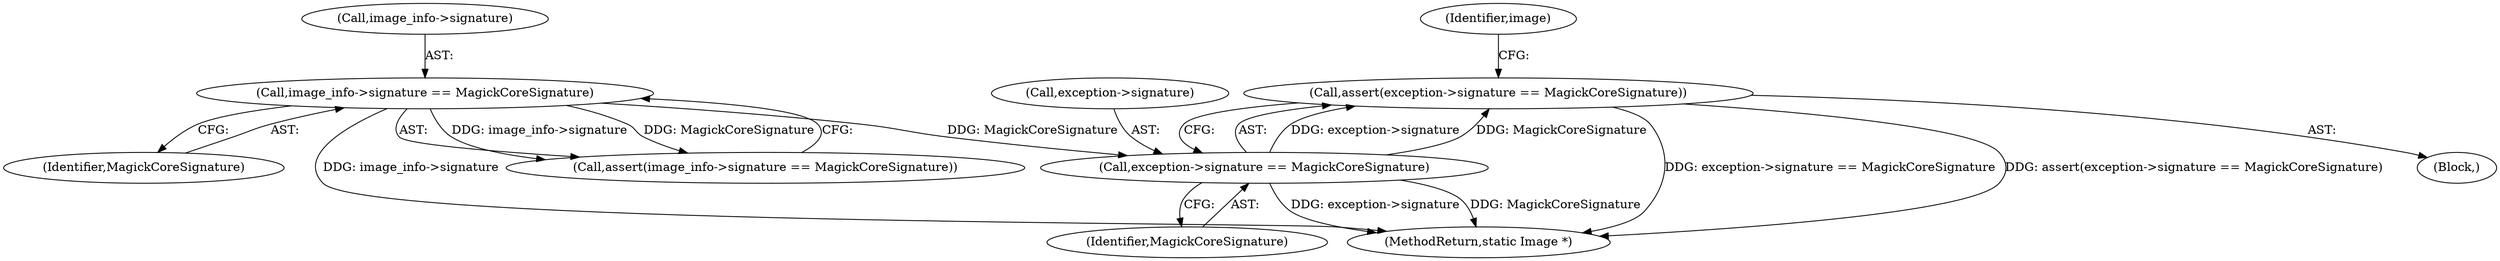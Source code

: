 digraph "0_ImageMagick_5511ef530576ed18fd636baa3bb4eda3d667665d@API" {
"1000226" [label="(Call,assert(exception->signature == MagickCoreSignature))"];
"1000227" [label="(Call,exception->signature == MagickCoreSignature)"];
"1000200" [label="(Call,image_info->signature == MagickCoreSignature)"];
"1000200" [label="(Call,image_info->signature == MagickCoreSignature)"];
"1000231" [label="(Identifier,MagickCoreSignature)"];
"1000201" [label="(Call,image_info->signature)"];
"1000204" [label="(Identifier,MagickCoreSignature)"];
"1004677" [label="(MethodReturn,static Image *)"];
"1000199" [label="(Call,assert(image_info->signature == MagickCoreSignature))"];
"1000227" [label="(Call,exception->signature == MagickCoreSignature)"];
"1000144" [label="(Block,)"];
"1000228" [label="(Call,exception->signature)"];
"1000226" [label="(Call,assert(exception->signature == MagickCoreSignature))"];
"1000233" [label="(Identifier,image)"];
"1000226" -> "1000144"  [label="AST: "];
"1000226" -> "1000227"  [label="CFG: "];
"1000227" -> "1000226"  [label="AST: "];
"1000233" -> "1000226"  [label="CFG: "];
"1000226" -> "1004677"  [label="DDG: exception->signature == MagickCoreSignature"];
"1000226" -> "1004677"  [label="DDG: assert(exception->signature == MagickCoreSignature)"];
"1000227" -> "1000226"  [label="DDG: exception->signature"];
"1000227" -> "1000226"  [label="DDG: MagickCoreSignature"];
"1000227" -> "1000231"  [label="CFG: "];
"1000228" -> "1000227"  [label="AST: "];
"1000231" -> "1000227"  [label="AST: "];
"1000227" -> "1004677"  [label="DDG: exception->signature"];
"1000227" -> "1004677"  [label="DDG: MagickCoreSignature"];
"1000200" -> "1000227"  [label="DDG: MagickCoreSignature"];
"1000200" -> "1000199"  [label="AST: "];
"1000200" -> "1000204"  [label="CFG: "];
"1000201" -> "1000200"  [label="AST: "];
"1000204" -> "1000200"  [label="AST: "];
"1000199" -> "1000200"  [label="CFG: "];
"1000200" -> "1004677"  [label="DDG: image_info->signature"];
"1000200" -> "1000199"  [label="DDG: image_info->signature"];
"1000200" -> "1000199"  [label="DDG: MagickCoreSignature"];
}

